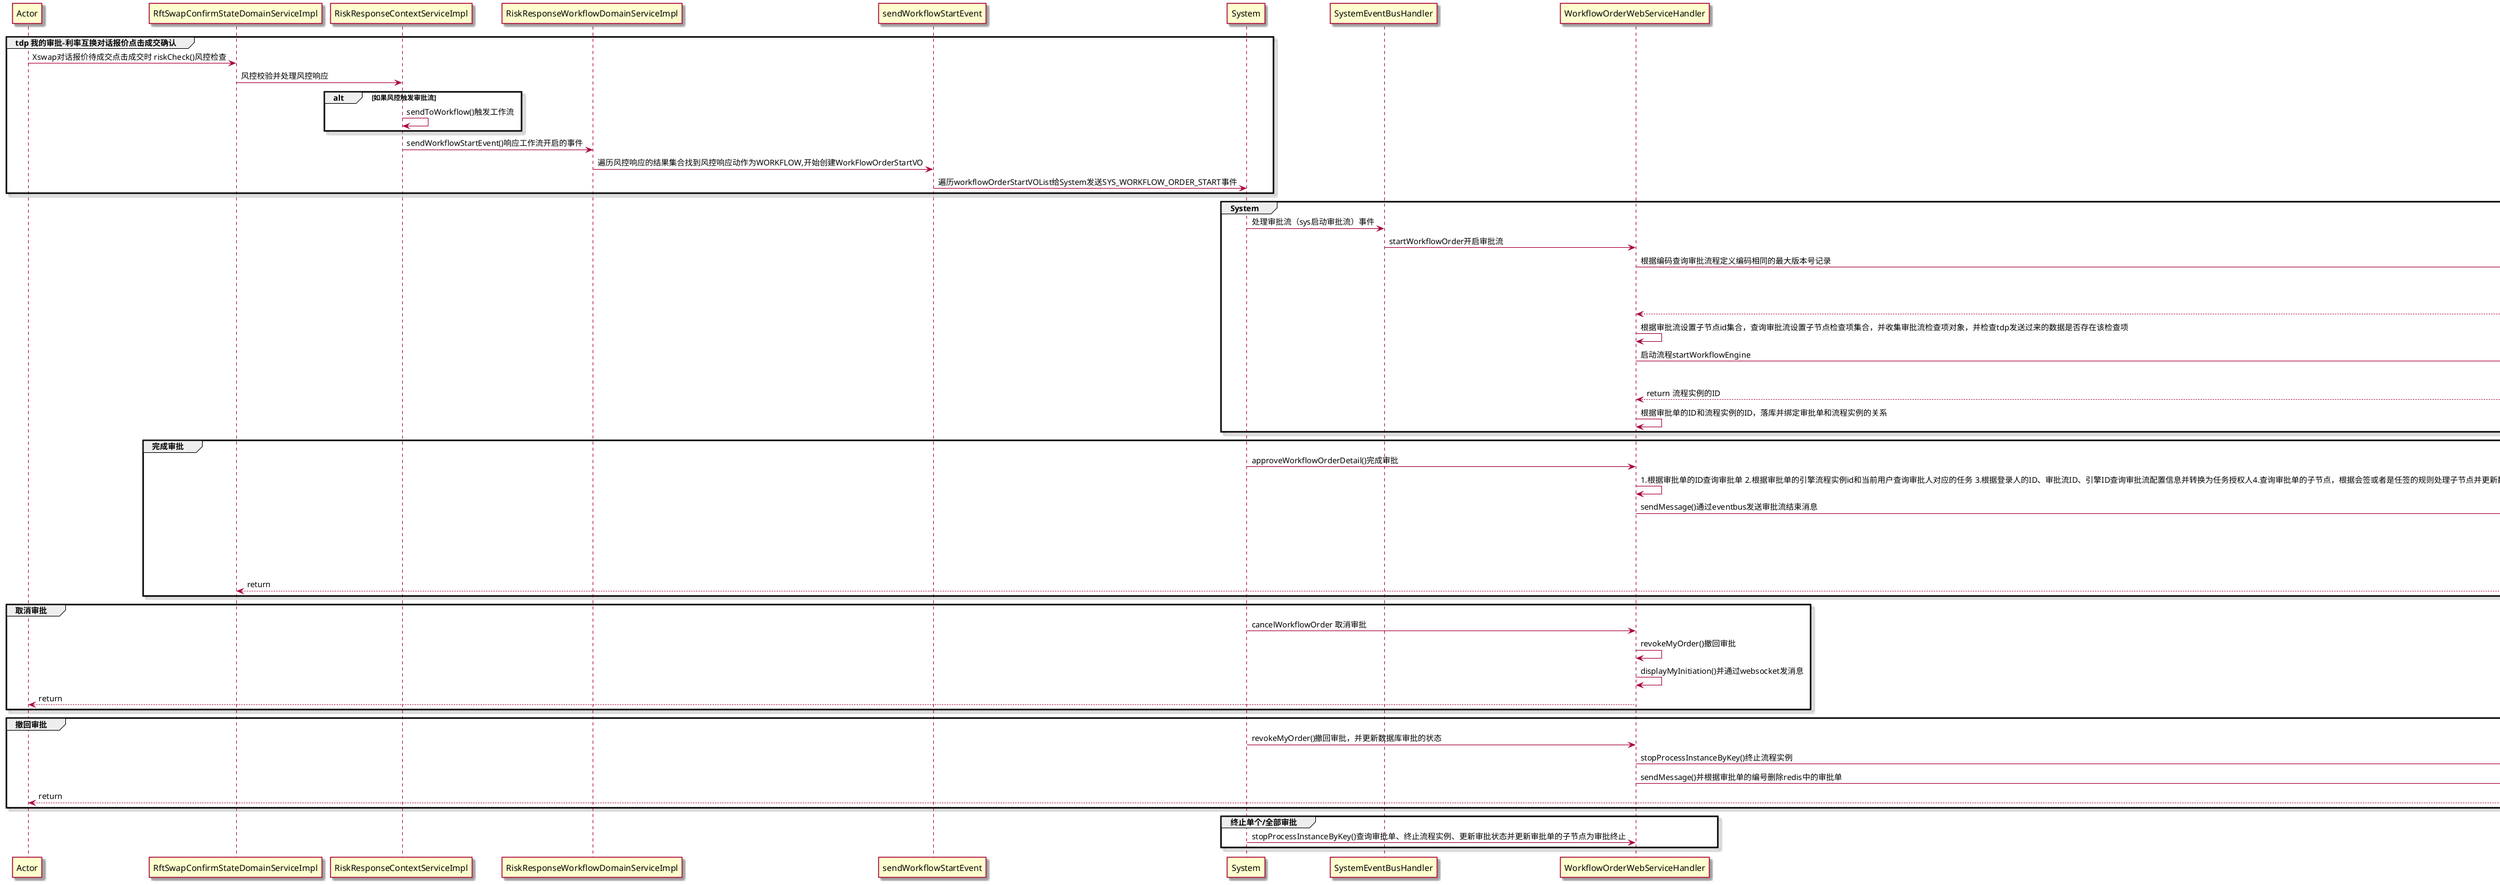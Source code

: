 @startuml
skin rose
group tdp 我的审批-利率互换对话报价点击成交确认
Actor -> RftSwapConfirmStateDomainServiceImpl: Xswap对话报价待成交点击成交时 riskCheck()风控检查

RftSwapConfirmStateDomainServiceImpl -> RiskResponseContextServiceImpl: 风控校验并处理风控响应
alt 如果风控触发审批流
  RiskResponseContextServiceImpl -> RiskResponseContextServiceImpl : sendToWorkflow()触发工作流
end
RiskResponseContextServiceImpl -> RiskResponseWorkflowDomainServiceImpl : sendWorkflowStartEvent()响应工作流开启的事件
RiskResponseWorkflowDomainServiceImpl -> sendWorkflowStartEvent : 遍历风控响应的结果集合找到风控响应动作为WORKFLOW,开始创建WorkFlowOrderStartVO
sendWorkflowStartEvent -> System: 遍历workflowOrderStartVOList给System发送SYS_WORKFLOW_ORDER_START事件
end
group System
System -> SystemEventBusHandler : 处理审批流（sys启动审批流）事件
SystemEventBusHandler -> WorkflowOrderWebServiceHandler:startWorkflowOrder开启审批流

WorkflowOrderWebServiceHandler -> startWorkflowOrder: 根据编码查询审批流程定义编码相同的最大版本号记录
startWorkflowOrder -> addWorkflowOrderEntity: 根据审批流程定义对象和当前用户对象生成审批单并落库
addWorkflowOrderEntity->addWorkflowOrderNodeEntityList: 根据审批单和审批流程定义对象的子节点集合，转换为审批单的子节点对象，并落库
addWorkflowOrderNodeEntityList --> WorkflowOrderWebServiceHandler
WorkflowOrderWebServiceHandler -> WorkflowOrderWebServiceHandler: 根据审批流设置子节点id集合，查询审批流设置子节点检查项集合，并收集审批流检查项对象，并检查tdp发送过来的数据是否存在该检查项
WorkflowOrderWebServiceHandler -> WorkflowEngineHandler : 启动流程startWorkflowEngine
WorkflowEngineHandler->WorkflowEngineDaoServiceImpl:根据审批单的审批流编号、审批编号和传入引擎的变量数据，启动流程实例
WorkflowEngineDaoServiceImpl --> WorkflowOrderWebServiceHandler:return 流程实例的ID
WorkflowOrderWebServiceHandler -> WorkflowOrderWebServiceHandler:根据审批单的ID和流程实例的ID，落库并绑定审批单和流程实例的关系
end
group 完成审批
System -> WorkflowOrderWebServiceHandler : approveWorkflowOrderDetail()完成审批
WorkflowOrderWebServiceHandler -> WorkflowOrderWebServiceHandler : 1.根据审批单的ID查询审批单 2.根据审批单的引擎流程实例id和当前用户查询审批人对应的任务 3.根据登录人的ID、审批流ID、引擎ID查询审批流配置信息并转换为任务授权人4.查询审批单的子节点，根据会签或者是任签的规则处理子节点并更新数据库5.发送消息
WorkflowOrderWebServiceHandler->NoticeTdpStrategy:sendMessage()通过eventbus发送审批流结束消息
NoticeTdpStrategy->WorkflowExecutionServiceImpl:handleEvent
WorkflowExecutionServiceImpl -> TdpEventBusProducer : publish RFT_QUOTE_EXECUTION_INNER_TDP
TdpEventBusHandler->RftStatusMachineServiceImpl:replyExecution()
RftStatusMachineServiceImpl-->RftSwapConfirmStateDomainServiceImpl:return
end
group 取消审批
System -> WorkflowOrderWebServiceHandler: cancelWorkflowOrder 取消审批
WorkflowOrderWebServiceHandler -> WorkflowOrderWebServiceHandler:revokeMyOrder()撤回审批
WorkflowOrderWebServiceHandler ->WorkflowOrderWebServiceHandler:displayMyInitiation()并通过websocket发消息
WorkflowOrderWebServiceHandler --> Actor : return
end
group 撤回审批
System -> WorkflowOrderWebServiceHandler: revokeMyOrder()撤回审批，并更新数据库审批的状态
WorkflowOrderWebServiceHandler -> WorkflowEngineHandler : stopProcessInstanceByKey()终止流程实例
WorkflowOrderWebServiceHandler -> RevokeStrategy: sendMessage()并根据审批单的编号删除redis中的审批单
RevokeStrategy --> Actor: return
end

group 终止单个/全部审批
System -> WorkflowOrderWebServiceHandler: stopProcessInstanceByKey()查询审批单、终止流程实例、更新审批状态并更新审批单的子节点为审批终止
end
@enduml
